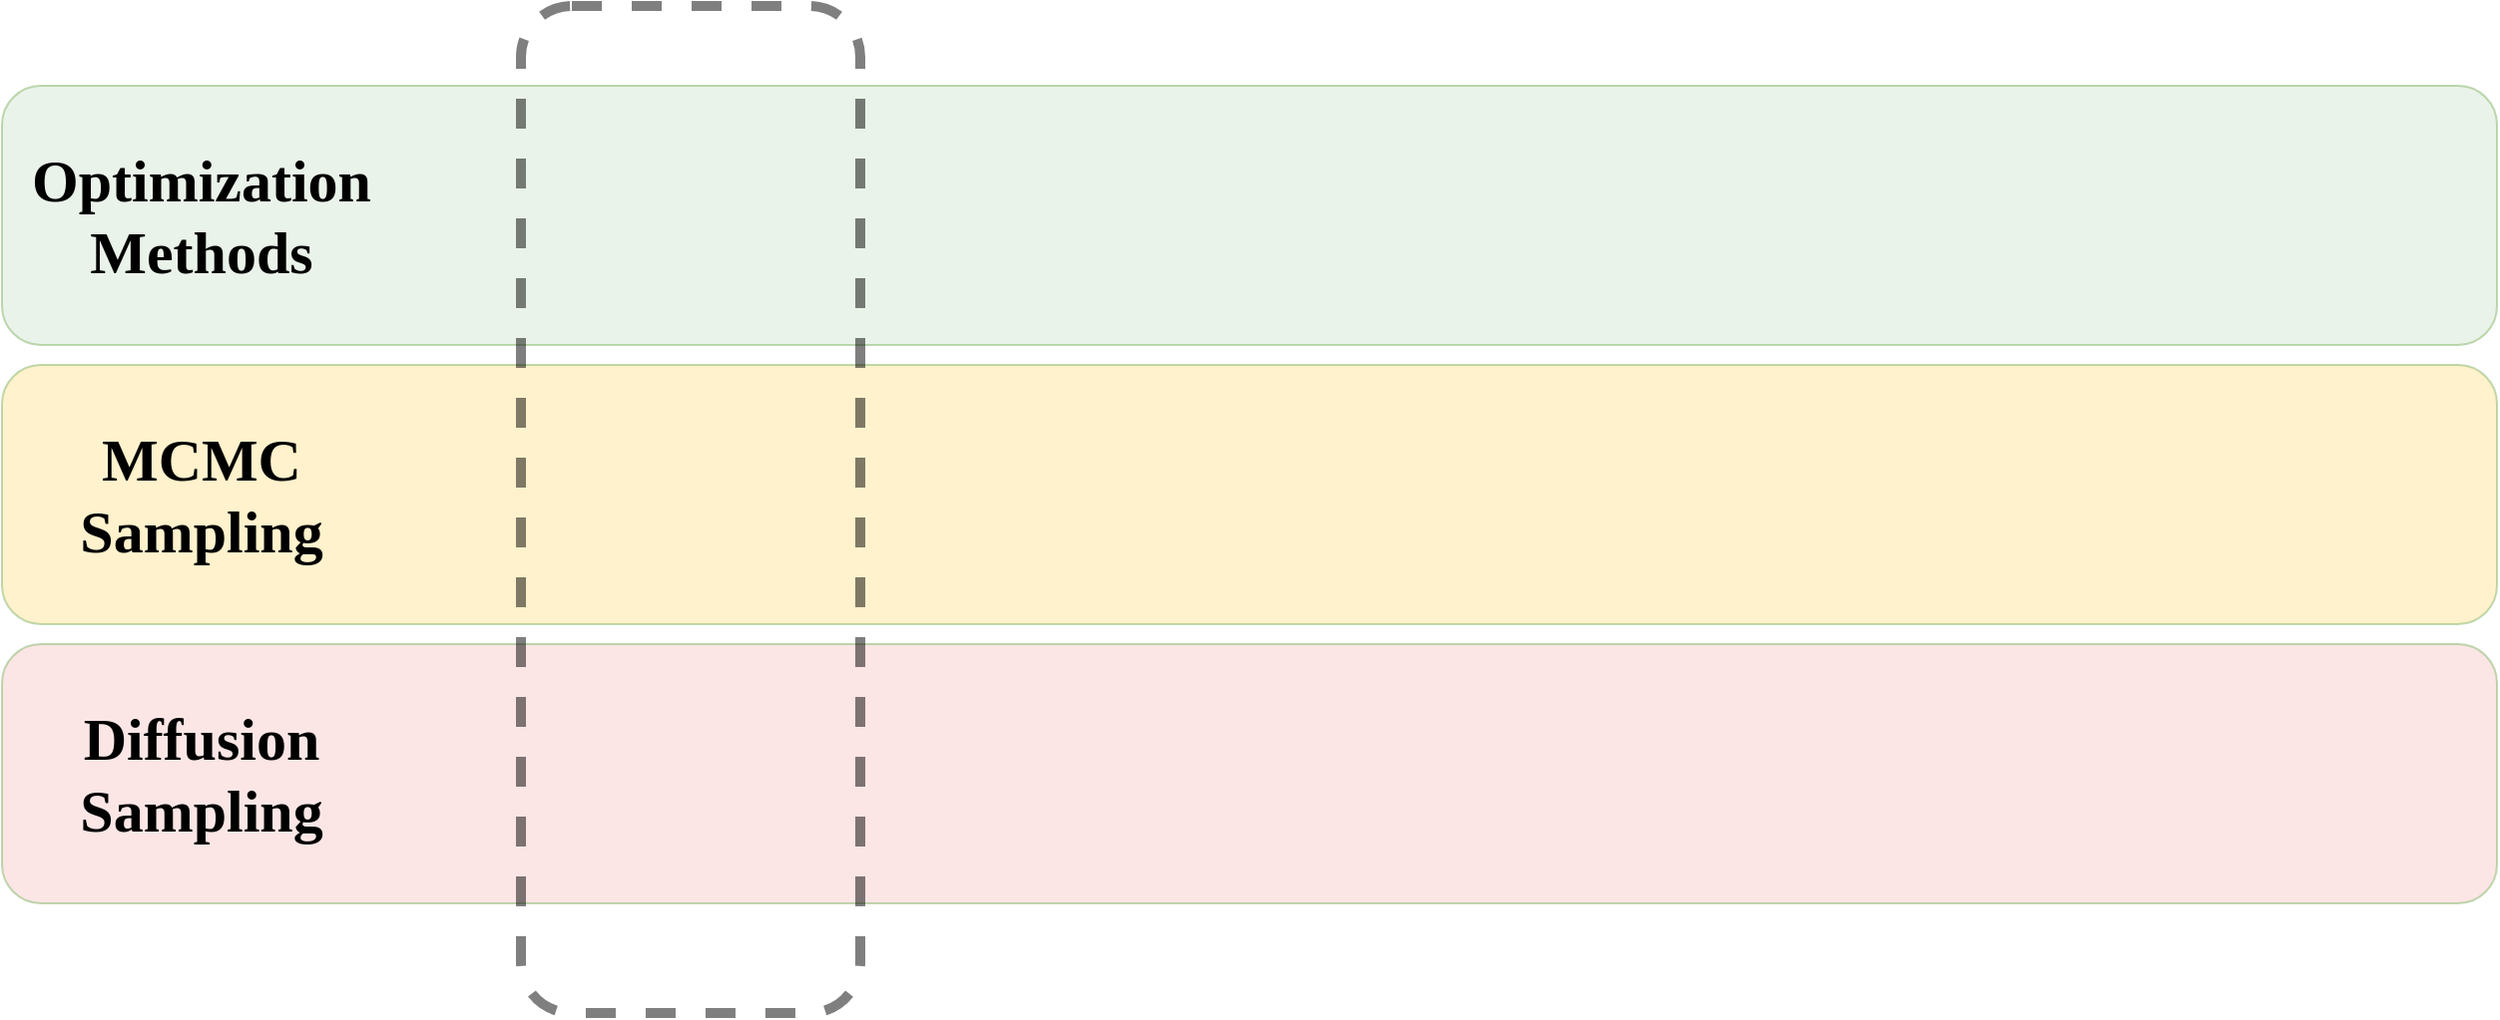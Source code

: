<mxfile version="24.7.7">
  <diagram name="第 1 页" id="AqxzG7m0g4bZ2bkXmMBC">
    <mxGraphModel dx="1631" dy="932" grid="1" gridSize="10" guides="1" tooltips="1" connect="1" arrows="1" fold="1" page="1" pageScale="1" pageWidth="1654" pageHeight="1169" math="0" shadow="0">
      <root>
        <mxCell id="0" />
        <mxCell id="1" parent="0" />
        <mxCell id="GNqJ07BhzFK_fjSl9vvM-1" value="" style="rounded=1;whiteSpace=wrap;html=1;fillColor=#d5e8d4;strokeColor=#82b366;opacity=50;" vertex="1" parent="1">
          <mxGeometry x="30" y="280" width="1250" height="130" as="geometry" />
        </mxCell>
        <mxCell id="GNqJ07BhzFK_fjSl9vvM-2" value="" style="rounded=1;whiteSpace=wrap;html=1;fillColor=#FFE599;strokeColor=#82b366;opacity=50;" vertex="1" parent="1">
          <mxGeometry x="30" y="420" width="1250" height="130" as="geometry" />
        </mxCell>
        <mxCell id="GNqJ07BhzFK_fjSl9vvM-3" value="" style="rounded=1;whiteSpace=wrap;html=1;fillColor=#F8CECC;strokeColor=#82b366;opacity=50;" vertex="1" parent="1">
          <mxGeometry x="30" y="560" width="1250" height="130" as="geometry" />
        </mxCell>
        <mxCell id="GNqJ07BhzFK_fjSl9vvM-4" value="" style="rounded=1;whiteSpace=wrap;html=1;fillColor=none;strokeColor=#000000;opacity=50;dashed=1;strokeWidth=5;" vertex="1" parent="1">
          <mxGeometry x="290" y="240" width="170" height="505" as="geometry" />
        </mxCell>
        <mxCell id="GNqJ07BhzFK_fjSl9vvM-6" value="&lt;font face=&quot;Times New Roman&quot; style=&quot;font-size: 30px;&quot;&gt;&lt;b&gt;Optimization Methods&lt;/b&gt;&lt;/font&gt;" style="text;html=1;align=center;verticalAlign=middle;whiteSpace=wrap;rounded=0;" vertex="1" parent="1">
          <mxGeometry x="100" y="330" width="60" height="30" as="geometry" />
        </mxCell>
        <mxCell id="GNqJ07BhzFK_fjSl9vvM-7" value="&lt;font face=&quot;Times New Roman&quot; style=&quot;font-size: 30px;&quot;&gt;&lt;b&gt;MCMC Sampling&lt;/b&gt;&lt;/font&gt;" style="text;html=1;align=center;verticalAlign=middle;whiteSpace=wrap;rounded=0;" vertex="1" parent="1">
          <mxGeometry x="100" y="470" width="60" height="30" as="geometry" />
        </mxCell>
        <mxCell id="GNqJ07BhzFK_fjSl9vvM-9" value="&lt;font face=&quot;Times New Roman&quot; style=&quot;font-size: 30px;&quot;&gt;&lt;b&gt;Diffusion Sampling&lt;/b&gt;&lt;/font&gt;" style="text;html=1;align=center;verticalAlign=middle;whiteSpace=wrap;rounded=0;" vertex="1" parent="1">
          <mxGeometry x="100" y="610" width="60" height="30" as="geometry" />
        </mxCell>
      </root>
    </mxGraphModel>
  </diagram>
</mxfile>
